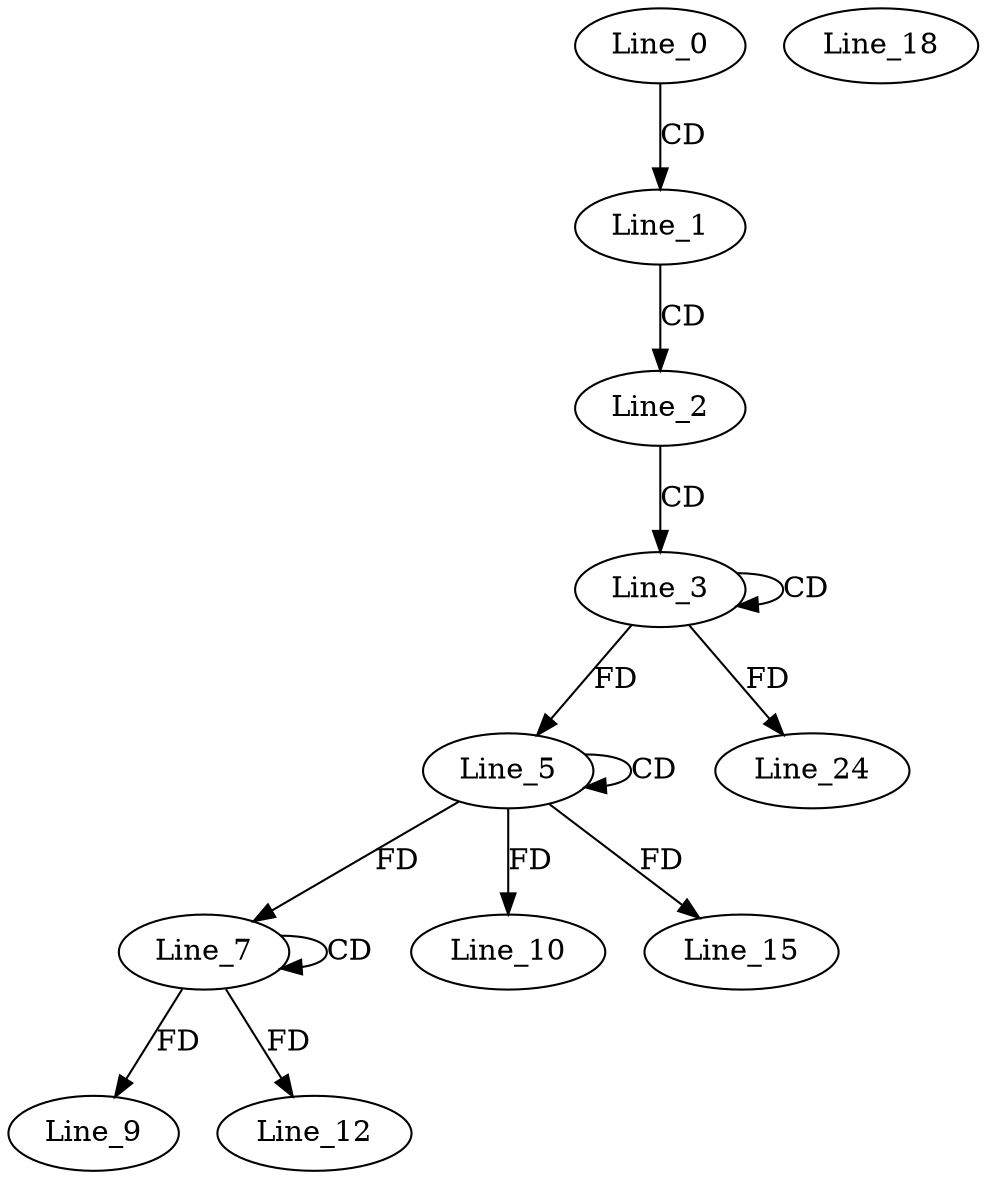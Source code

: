digraph G {
  Line_0;
  Line_1;
  Line_2;
  Line_3;
  Line_3;
  Line_5;
  Line_5;
  Line_7;
  Line_7;
  Line_9;
  Line_10;
  Line_12;
  Line_15;
  Line_18;
  Line_24;
  Line_0 -> Line_1 [ label="CD" ];
  Line_1 -> Line_2 [ label="CD" ];
  Line_2 -> Line_3 [ label="CD" ];
  Line_3 -> Line_3 [ label="CD" ];
  Line_5 -> Line_5 [ label="CD" ];
  Line_3 -> Line_5 [ label="FD" ];
  Line_7 -> Line_7 [ label="CD" ];
  Line_5 -> Line_7 [ label="FD" ];
  Line_7 -> Line_9 [ label="FD" ];
  Line_5 -> Line_10 [ label="FD" ];
  Line_7 -> Line_12 [ label="FD" ];
  Line_5 -> Line_15 [ label="FD" ];
  Line_3 -> Line_24 [ label="FD" ];
}
